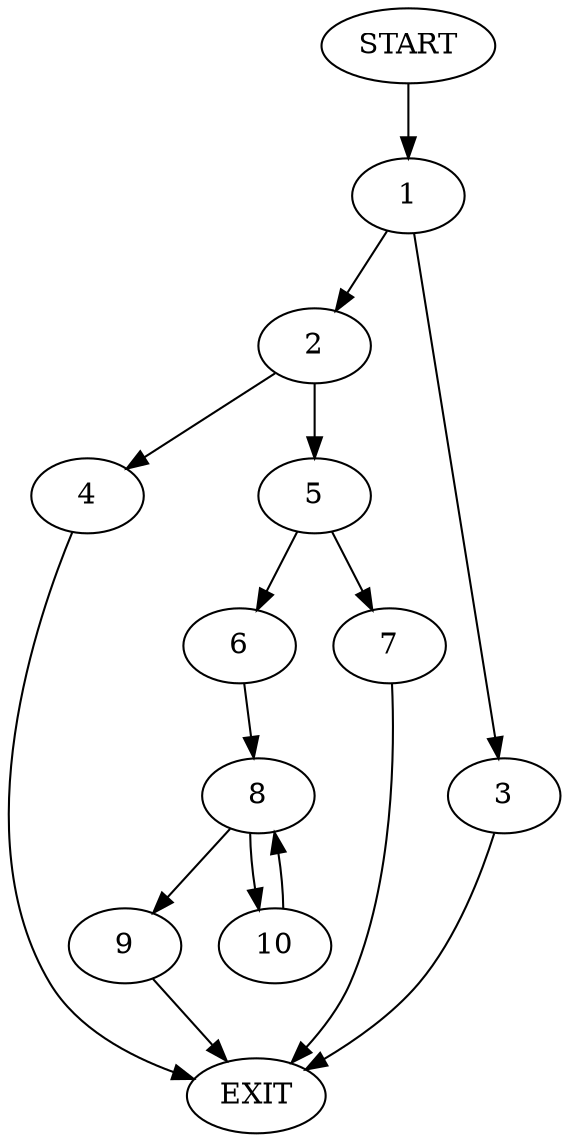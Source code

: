 digraph {
0 [label="START"]
11 [label="EXIT"]
0 -> 1
1 -> 2
1 -> 3
3 -> 11
2 -> 4
2 -> 5
5 -> 6
5 -> 7
4 -> 11
7 -> 11
6 -> 8
8 -> 9
8 -> 10
10 -> 8
9 -> 11
}
